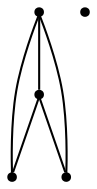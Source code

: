 digraph G {
0 [shape=point, label="1"];
1 [shape=point, label="2"];
2 [shape=point, label="3"];
3 [shape=point, label="4"];
4 [shape=point, label="5"];
0 -> 1 [ dir="none"];
0 -> 2 [ dir="none"];
0 -> 3 [ dir="none"];
1 -> 2 [ dir="none"];
1 -> 3 [ dir="none"];
}
